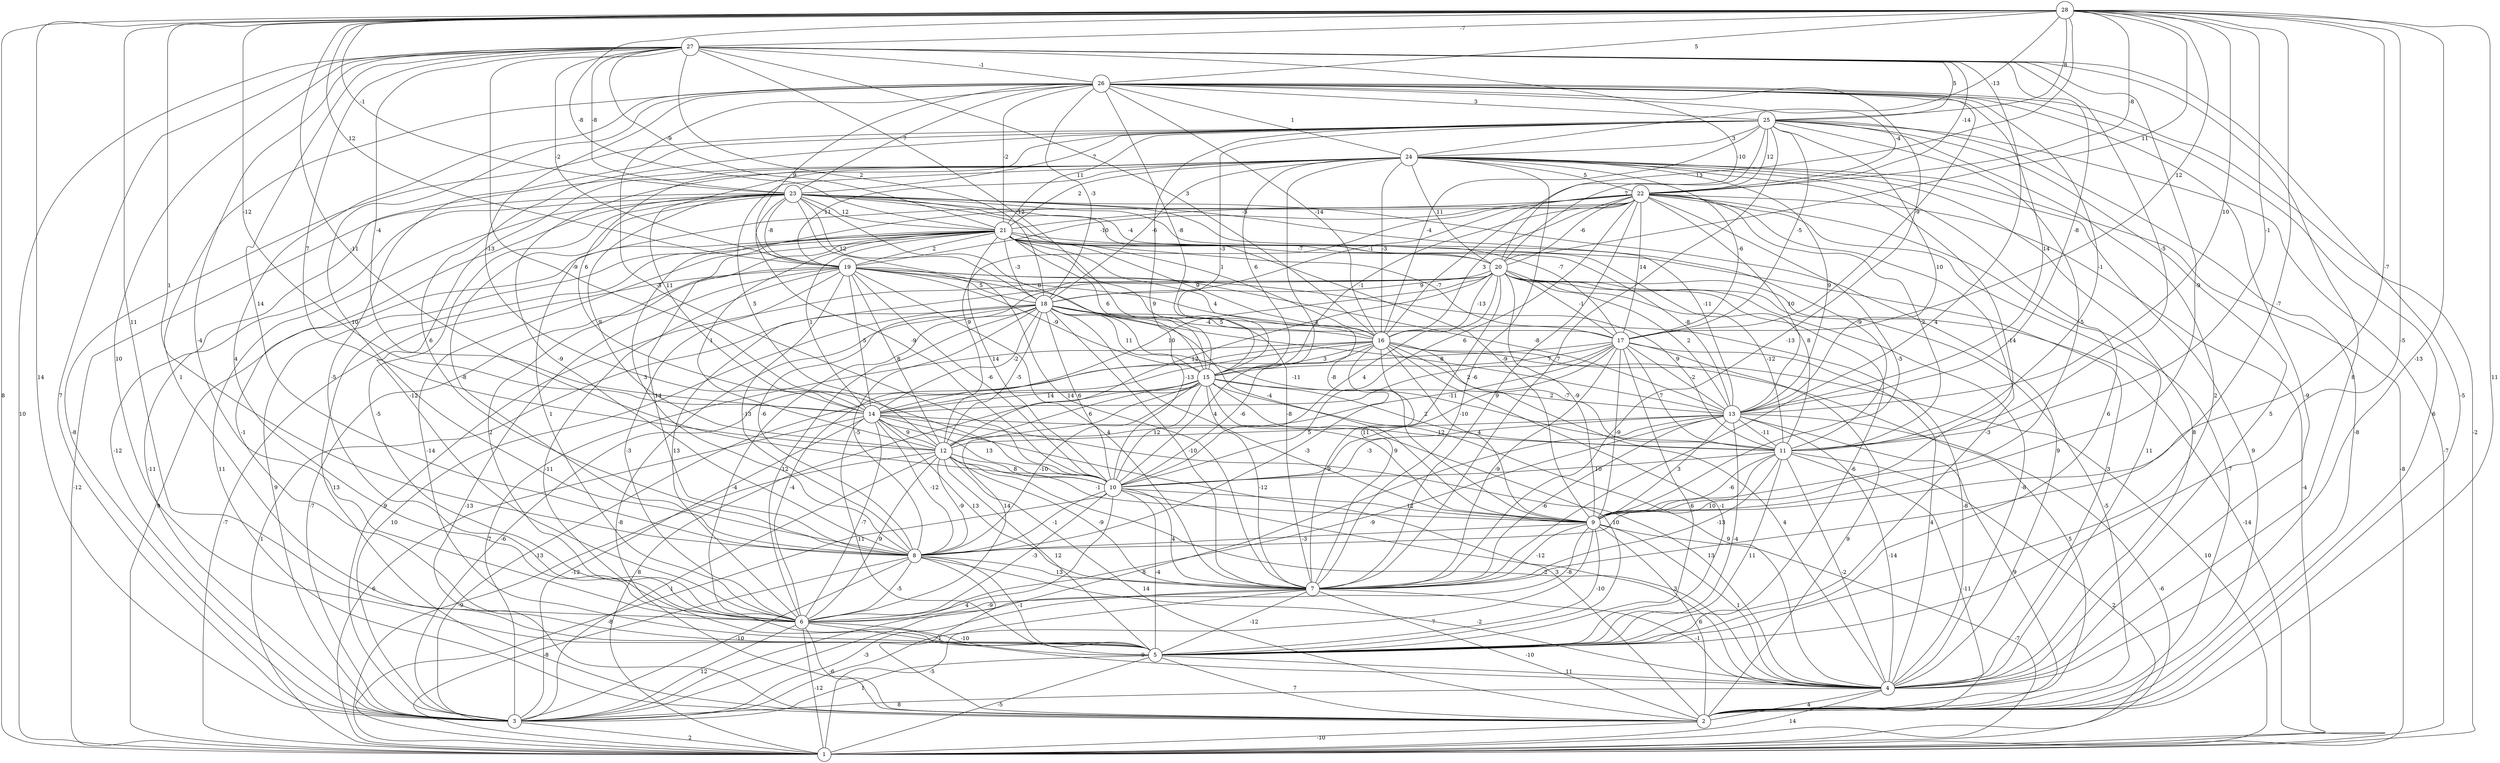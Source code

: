 graph { 
	 fontname="Helvetica,Arial,sans-serif" 
	 node [shape = circle]; 
	 28 -- 1 [label = "8"];
	 28 -- 2 [label = "11"];
	 28 -- 3 [label = "14"];
	 28 -- 4 [label = "-13"];
	 28 -- 5 [label = "-5"];
	 28 -- 6 [label = "11"];
	 28 -- 7 [label = "-7"];
	 28 -- 8 [label = "1"];
	 28 -- 9 [label = "-7"];
	 28 -- 10 [label = "-11"];
	 28 -- 11 [label = "-1"];
	 28 -- 13 [label = "10"];
	 28 -- 14 [label = "-12"];
	 28 -- 16 [label = "13"];
	 28 -- 17 [label = "12"];
	 28 -- 19 [label = "12"];
	 28 -- 20 [label = "11"];
	 28 -- 21 [label = "-8"];
	 28 -- 22 [label = "-8"];
	 28 -- 23 [label = "-1"];
	 28 -- 24 [label = "-13"];
	 28 -- 25 [label = "8"];
	 28 -- 26 [label = "5"];
	 28 -- 27 [label = "-7"];
	 27 -- 1 [label = "10"];
	 27 -- 2 [label = "-5"];
	 27 -- 3 [label = "7"];
	 27 -- 4 [label = "8"];
	 27 -- 5 [label = "10"];
	 27 -- 6 [label = "-4"];
	 27 -- 7 [label = "4"];
	 27 -- 8 [label = "14"];
	 27 -- 9 [label = "-9"];
	 27 -- 10 [label = "-9"];
	 27 -- 11 [label = "-5"];
	 27 -- 12 [label = "7"];
	 27 -- 13 [label = "-8"];
	 27 -- 14 [label = "-4"];
	 27 -- 15 [label = "12"];
	 27 -- 16 [label = "3"];
	 27 -- 18 [label = "2"];
	 27 -- 19 [label = "-2"];
	 27 -- 20 [label = "-10"];
	 27 -- 21 [label = "-9"];
	 27 -- 22 [label = "-14"];
	 27 -- 23 [label = "-8"];
	 27 -- 25 [label = "5"];
	 27 -- 26 [label = "-1"];
	 26 -- 1 [label = "-2"];
	 26 -- 2 [label = "6"];
	 26 -- 4 [label = "-9"];
	 26 -- 5 [label = "1"];
	 26 -- 6 [label = "4"];
	 26 -- 7 [label = "-13"];
	 26 -- 8 [label = "10"];
	 26 -- 10 [label = "-5"];
	 26 -- 11 [label = "-1"];
	 26 -- 13 [label = "14"];
	 26 -- 14 [label = "-13"];
	 26 -- 15 [label = "-8"];
	 26 -- 16 [label = "-14"];
	 26 -- 17 [label = "-9"];
	 26 -- 18 [label = "-3"];
	 26 -- 19 [label = "9"];
	 26 -- 21 [label = "-2"];
	 26 -- 22 [label = "-4"];
	 26 -- 23 [label = "7"];
	 26 -- 24 [label = "1"];
	 26 -- 25 [label = "3"];
	 25 -- 1 [label = "-7"];
	 25 -- 2 [label = "-8"];
	 25 -- 3 [label = "-8"];
	 25 -- 4 [label = "5"];
	 25 -- 5 [label = "2"];
	 25 -- 6 [label = "-5"];
	 25 -- 7 [label = "7"];
	 25 -- 8 [label = "6"];
	 25 -- 9 [label = "-5"];
	 25 -- 10 [label = "9"];
	 25 -- 13 [label = "10"];
	 25 -- 14 [label = "6"];
	 25 -- 15 [label = "-3"];
	 25 -- 16 [label = "-4"];
	 25 -- 17 [label = "-5"];
	 25 -- 20 [label = "7"];
	 25 -- 21 [label = "11"];
	 25 -- 22 [label = "12"];
	 25 -- 23 [label = "7"];
	 25 -- 24 [label = "3"];
	 24 -- 1 [label = "-8"];
	 24 -- 2 [label = "9"];
	 24 -- 3 [label = "-12"];
	 24 -- 4 [label = "8"];
	 24 -- 5 [label = "6"];
	 24 -- 6 [label = "-12"];
	 24 -- 7 [label = "-6"];
	 24 -- 8 [label = "-9"];
	 24 -- 9 [label = "-14"];
	 24 -- 10 [label = "-4"];
	 24 -- 12 [label = "5"];
	 24 -- 13 [label = "9"];
	 24 -- 14 [label = "11"];
	 24 -- 15 [label = "6"];
	 24 -- 16 [label = "-3"];
	 24 -- 17 [label = "-6"];
	 24 -- 18 [label = "-6"];
	 24 -- 19 [label = "11"];
	 24 -- 20 [label = "11"];
	 24 -- 21 [label = "2"];
	 24 -- 22 [label = "5"];
	 23 -- 1 [label = "-12"];
	 23 -- 2 [label = "11"];
	 23 -- 3 [label = "-11"];
	 23 -- 4 [label = "9"];
	 23 -- 5 [label = "-1"];
	 23 -- 6 [label = "-5"];
	 23 -- 7 [label = "14"];
	 23 -- 8 [label = "-8"];
	 23 -- 9 [label = "-9"];
	 23 -- 10 [label = "-9"];
	 23 -- 11 [label = "-9"];
	 23 -- 12 [label = "9"];
	 23 -- 13 [label = "-11"];
	 23 -- 15 [label = "8"];
	 23 -- 16 [label = "1"];
	 23 -- 17 [label = "-7"];
	 23 -- 18 [label = "12"];
	 23 -- 19 [label = "-8"];
	 23 -- 20 [label = "-4"];
	 23 -- 21 [label = "12"];
	 22 -- 1 [label = "-4"];
	 22 -- 2 [label = "-7"];
	 22 -- 4 [label = "11"];
	 22 -- 5 [label = "-3"];
	 22 -- 6 [label = "1"];
	 22 -- 7 [label = "9"];
	 22 -- 8 [label = "3"];
	 22 -- 9 [label = "-5"];
	 22 -- 10 [label = "6"];
	 22 -- 11 [label = "2"];
	 22 -- 12 [label = "9"];
	 22 -- 13 [label = "10"];
	 22 -- 15 [label = "-1"];
	 22 -- 16 [label = "3"];
	 22 -- 17 [label = "14"];
	 22 -- 18 [label = "-1"];
	 22 -- 19 [label = "-10"];
	 22 -- 20 [label = "-6"];
	 22 -- 21 [label = "-5"];
	 21 -- 1 [label = "9"];
	 21 -- 2 [label = "13"];
	 21 -- 3 [label = "9"];
	 21 -- 4 [label = "3"];
	 21 -- 5 [label = "-14"];
	 21 -- 6 [label = "2"];
	 21 -- 7 [label = "-8"];
	 21 -- 8 [label = "14"];
	 21 -- 9 [label = "-8"];
	 21 -- 10 [label = "14"];
	 21 -- 11 [label = "8"];
	 21 -- 12 [label = "1"];
	 21 -- 13 [label = "-8"];
	 21 -- 14 [label = "1"];
	 21 -- 15 [label = "6"];
	 21 -- 16 [label = "9"];
	 21 -- 17 [label = "-7"];
	 21 -- 18 [label = "-3"];
	 21 -- 19 [label = "2"];
	 21 -- 20 [label = "-7"];
	 20 -- 1 [label = "-14"];
	 20 -- 2 [label = "-5"];
	 20 -- 3 [label = "9"];
	 20 -- 4 [label = "-8"];
	 20 -- 5 [label = "-6"];
	 20 -- 6 [label = "13"];
	 20 -- 7 [label = "11"];
	 20 -- 8 [label = "-6"];
	 20 -- 9 [label = "-9"];
	 20 -- 10 [label = "4"];
	 20 -- 11 [label = "-12"];
	 20 -- 12 [label = "12"];
	 20 -- 13 [label = "2"];
	 20 -- 14 [label = "10"];
	 20 -- 16 [label = "-13"];
	 20 -- 17 [label = "-1"];
	 20 -- 18 [label = "9"];
	 19 -- 1 [label = "-7"];
	 19 -- 2 [label = "-13"];
	 19 -- 3 [label = "-7"];
	 19 -- 5 [label = "-11"];
	 19 -- 6 [label = "-3"];
	 19 -- 7 [label = "4"];
	 19 -- 8 [label = "-13"];
	 19 -- 9 [label = "-4"];
	 19 -- 10 [label = "-6"];
	 19 -- 11 [label = "9"];
	 19 -- 12 [label = "8"];
	 19 -- 13 [label = "-8"];
	 19 -- 14 [label = "-5"];
	 19 -- 15 [label = "-9"];
	 19 -- 16 [label = "4"];
	 19 -- 18 [label = "5"];
	 18 -- 1 [label = "1"];
	 18 -- 2 [label = "-8"];
	 18 -- 3 [label = "10"];
	 18 -- 4 [label = "-8"];
	 18 -- 5 [label = "-4"];
	 18 -- 6 [label = "12"];
	 18 -- 7 [label = "-10"];
	 18 -- 8 [label = "-5"];
	 18 -- 9 [label = "4"];
	 18 -- 10 [label = "6"];
	 18 -- 11 [label = "-11"];
	 18 -- 12 [label = "-5"];
	 18 -- 13 [label = "8"];
	 18 -- 14 [label = "-2"];
	 18 -- 15 [label = "11"];
	 18 -- 16 [label = "-4"];
	 18 -- 17 [label = "5"];
	 17 -- 2 [label = "9"];
	 17 -- 3 [label = "-6"];
	 17 -- 4 [label = "4"];
	 17 -- 5 [label = "6"];
	 17 -- 7 [label = "-9"];
	 17 -- 9 [label = "-9"];
	 17 -- 10 [label = "-10"];
	 17 -- 11 [label = "7"];
	 17 -- 12 [label = "-11"];
	 17 -- 13 [label = "-2"];
	 17 -- 14 [label = "2"];
	 17 -- 15 [label = "7"];
	 16 -- 1 [label = "10"];
	 16 -- 2 [label = "5"];
	 16 -- 3 [label = "7"];
	 16 -- 4 [label = "4"];
	 16 -- 5 [label = "-1"];
	 16 -- 6 [label = "-4"];
	 16 -- 7 [label = "-9"];
	 16 -- 8 [label = "-3"];
	 16 -- 9 [label = "4"];
	 16 -- 10 [label = "-6"];
	 16 -- 11 [label = "-7"];
	 16 -- 14 [label = "-13"];
	 16 -- 15 [label = "3"];
	 15 -- 1 [label = "8"];
	 15 -- 3 [label = "-13"];
	 15 -- 4 [label = "9"];
	 15 -- 5 [label = "10"];
	 15 -- 6 [label = "14"];
	 15 -- 7 [label = "-12"];
	 15 -- 8 [label = "-10"];
	 15 -- 9 [label = "9"];
	 15 -- 10 [label = "12"];
	 15 -- 11 [label = "2"];
	 15 -- 12 [label = "6"];
	 15 -- 13 [label = "2"];
	 15 -- 14 [label = "14"];
	 14 -- 1 [label = "6"];
	 14 -- 2 [label = "3"];
	 14 -- 3 [label = "-12"];
	 14 -- 4 [label = "13"];
	 14 -- 5 [label = "11"];
	 14 -- 6 [label = "-7"];
	 14 -- 7 [label = "13"];
	 14 -- 8 [label = "-12"];
	 14 -- 10 [label = "13"];
	 14 -- 11 [label = "-12"];
	 14 -- 12 [label = "9"];
	 13 -- 1 [label = "-6"];
	 13 -- 2 [label = "9"];
	 13 -- 3 [label = "8"];
	 13 -- 4 [label = "-14"];
	 13 -- 5 [label = "-4"];
	 13 -- 6 [label = "-9"];
	 13 -- 7 [label = "-6"];
	 13 -- 9 [label = "3"];
	 13 -- 10 [label = "-3"];
	 13 -- 11 [label = "-11"];
	 13 -- 12 [label = "5"];
	 12 -- 1 [label = "-9"];
	 12 -- 2 [label = "14"];
	 12 -- 3 [label = "1"];
	 12 -- 4 [label = "-2"];
	 12 -- 5 [label = "12"];
	 12 -- 6 [label = "9"];
	 12 -- 7 [label = "-9"];
	 12 -- 8 [label = "-9"];
	 12 -- 9 [label = "-1"];
	 12 -- 10 [label = "8"];
	 11 -- 1 [label = "2"];
	 11 -- 2 [label = "-11"];
	 11 -- 4 [label = "-2"];
	 11 -- 5 [label = "11"];
	 11 -- 7 [label = "-13"];
	 11 -- 8 [label = "10"];
	 11 -- 9 [label = "-6"];
	 11 -- 10 [label = "10"];
	 10 -- 1 [label = "-8"];
	 10 -- 3 [label = "4"];
	 10 -- 4 [label = "3"];
	 10 -- 5 [label = "-4"];
	 10 -- 6 [label = "-3"];
	 10 -- 7 [label = "4"];
	 10 -- 8 [label = "-1"];
	 10 -- 9 [label = "12"];
	 9 -- 1 [label = "-7"];
	 9 -- 2 [label = "6"];
	 9 -- 3 [label = "7"];
	 9 -- 4 [label = "1"];
	 9 -- 5 [label = "-10"];
	 9 -- 6 [label = "-8"];
	 9 -- 7 [label = "-12"];
	 9 -- 8 [label = "-3"];
	 8 -- 1 [label = "-8"];
	 8 -- 2 [label = "1"];
	 8 -- 3 [label = "-10"];
	 8 -- 4 [label = "-2"];
	 8 -- 5 [label = "-1"];
	 8 -- 6 [label = "-5"];
	 8 -- 7 [label = "13"];
	 7 -- 1 [label = "-5"];
	 7 -- 2 [label = "-10"];
	 7 -- 3 [label = "-3"];
	 7 -- 4 [label = "-1"];
	 7 -- 5 [label = "-12"];
	 7 -- 6 [label = "-9"];
	 6 -- 1 [label = "-12"];
	 6 -- 2 [label = "-6"];
	 6 -- 3 [label = "12"];
	 6 -- 4 [label = "9"];
	 6 -- 5 [label = "-10"];
	 5 -- 1 [label = "-5"];
	 5 -- 2 [label = "7"];
	 5 -- 3 [label = "1"];
	 5 -- 4 [label = "11"];
	 4 -- 1 [label = "14"];
	 4 -- 2 [label = "4"];
	 4 -- 3 [label = "8"];
	 3 -- 1 [label = "2"];
	 2 -- 1 [label = "-10"];
	 1;
	 2;
	 3;
	 4;
	 5;
	 6;
	 7;
	 8;
	 9;
	 10;
	 11;
	 12;
	 13;
	 14;
	 15;
	 16;
	 17;
	 18;
	 19;
	 20;
	 21;
	 22;
	 23;
	 24;
	 25;
	 26;
	 27;
	 28;
}
